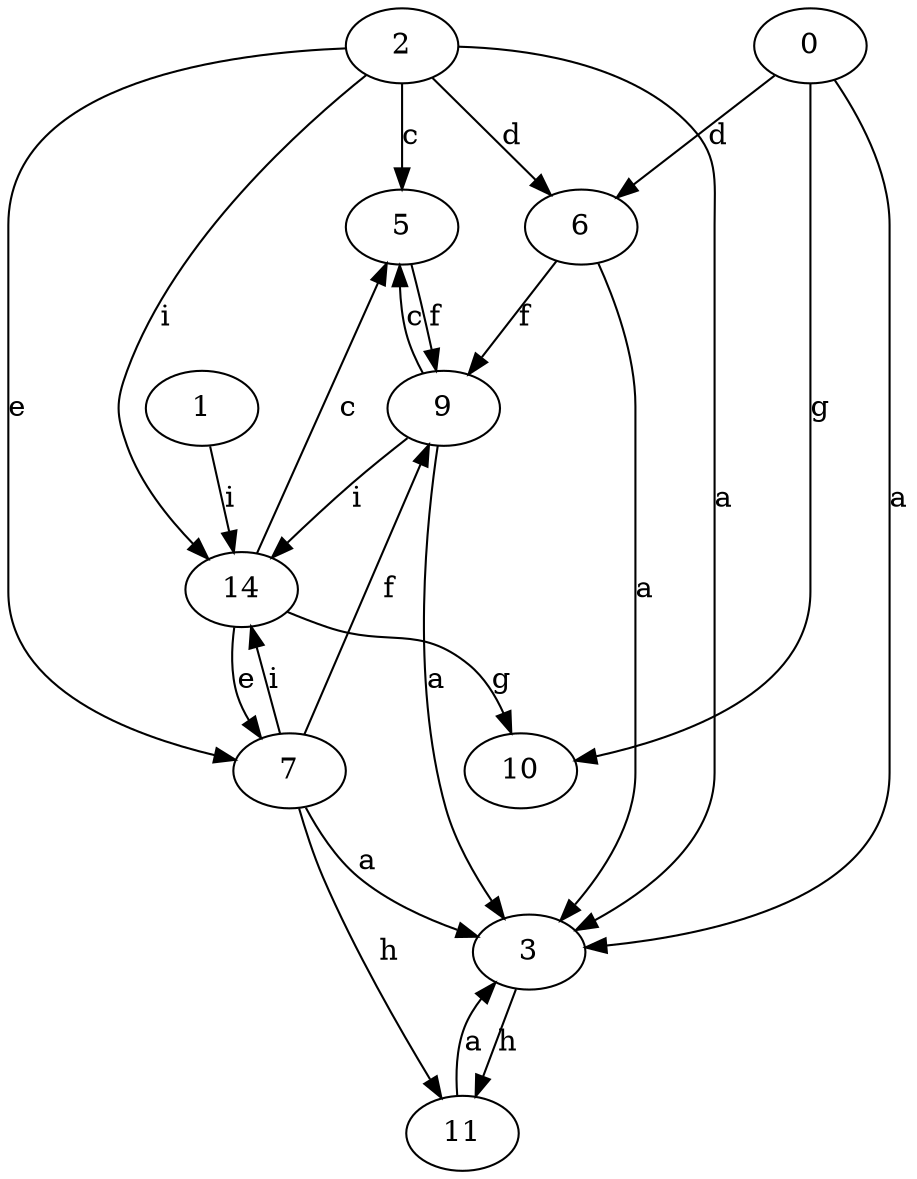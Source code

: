 strict digraph  {
2;
3;
5;
0;
6;
7;
9;
10;
11;
1;
14;
2 -> 3  [label=a];
2 -> 5  [label=c];
2 -> 6  [label=d];
2 -> 7  [label=e];
2 -> 14  [label=i];
3 -> 11  [label=h];
5 -> 9  [label=f];
0 -> 3  [label=a];
0 -> 6  [label=d];
0 -> 10  [label=g];
6 -> 3  [label=a];
6 -> 9  [label=f];
7 -> 3  [label=a];
7 -> 9  [label=f];
7 -> 11  [label=h];
7 -> 14  [label=i];
9 -> 3  [label=a];
9 -> 5  [label=c];
9 -> 14  [label=i];
11 -> 3  [label=a];
1 -> 14  [label=i];
14 -> 5  [label=c];
14 -> 7  [label=e];
14 -> 10  [label=g];
}
